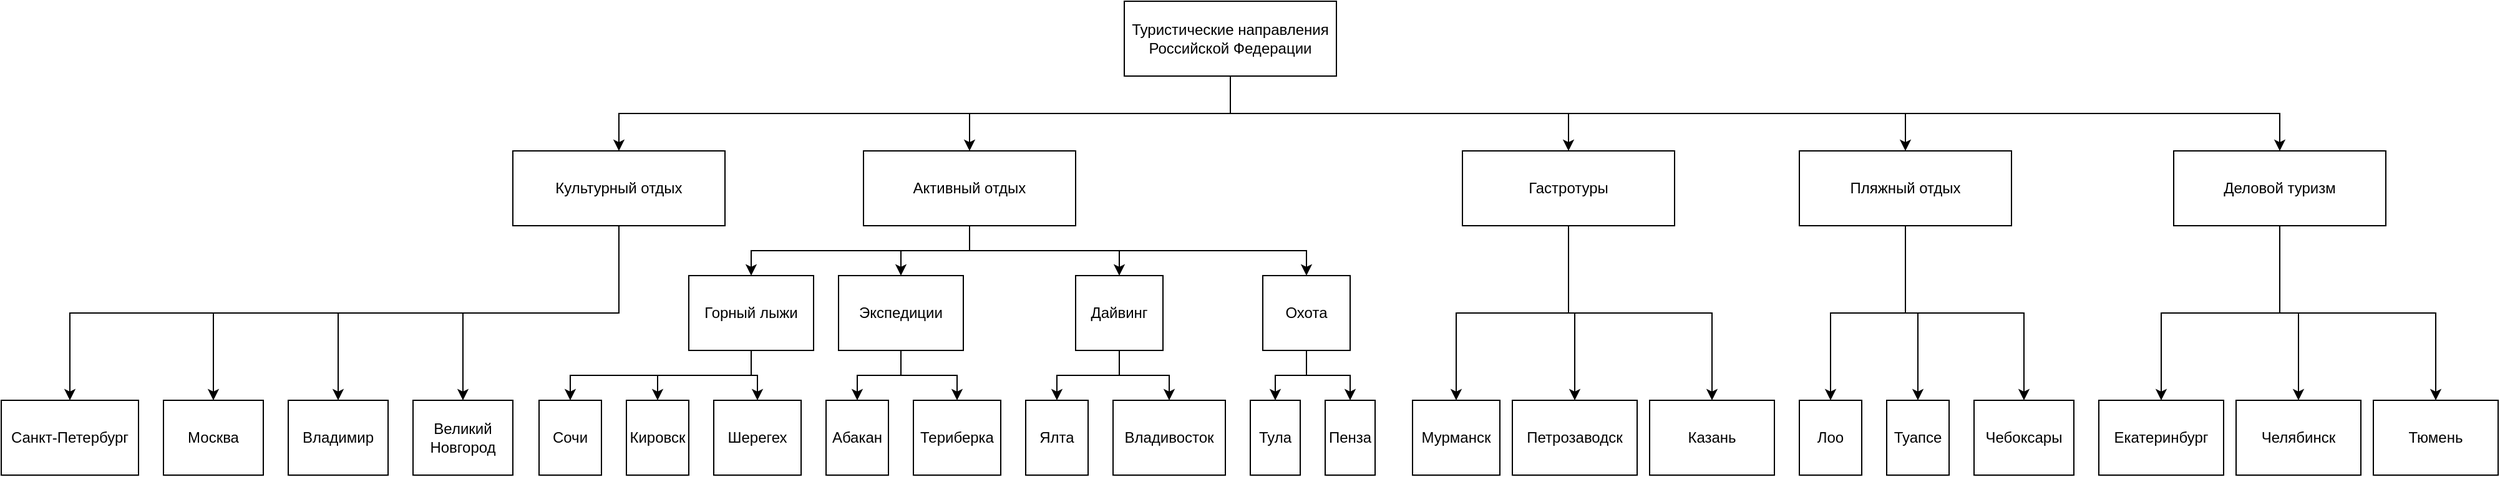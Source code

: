 <mxfile version="21.6.9" type="device">
  <diagram name="Страница — 1" id="IJhOoZugyUo7aDt-K7Np">
    <mxGraphModel dx="2341" dy="832" grid="1" gridSize="10" guides="1" tooltips="1" connect="1" arrows="1" fold="1" page="1" pageScale="1" pageWidth="827" pageHeight="1169" math="0" shadow="0">
      <root>
        <mxCell id="0" />
        <mxCell id="1" parent="0" />
        <mxCell id="2YnLCrKAYRM-TG9-m3k--9" style="edgeStyle=orthogonalEdgeStyle;rounded=0;orthogonalLoop=1;jettySize=auto;html=1;exitX=0.5;exitY=1;exitDx=0;exitDy=0;entryX=0.5;entryY=0;entryDx=0;entryDy=0;" edge="1" parent="1" source="2YnLCrKAYRM-TG9-m3k--2" target="2YnLCrKAYRM-TG9-m3k--7">
          <mxGeometry relative="1" as="geometry" />
        </mxCell>
        <mxCell id="2YnLCrKAYRM-TG9-m3k--11" style="edgeStyle=orthogonalEdgeStyle;rounded=0;orthogonalLoop=1;jettySize=auto;html=1;exitX=0.5;exitY=1;exitDx=0;exitDy=0;entryX=0.5;entryY=0;entryDx=0;entryDy=0;" edge="1" parent="1" source="2YnLCrKAYRM-TG9-m3k--2" target="2YnLCrKAYRM-TG9-m3k--4">
          <mxGeometry relative="1" as="geometry" />
        </mxCell>
        <mxCell id="2YnLCrKAYRM-TG9-m3k--12" style="edgeStyle=orthogonalEdgeStyle;rounded=0;orthogonalLoop=1;jettySize=auto;html=1;exitX=0.5;exitY=1;exitDx=0;exitDy=0;entryX=0.5;entryY=0;entryDx=0;entryDy=0;" edge="1" parent="1" source="2YnLCrKAYRM-TG9-m3k--2" target="2YnLCrKAYRM-TG9-m3k--5">
          <mxGeometry relative="1" as="geometry" />
        </mxCell>
        <mxCell id="2YnLCrKAYRM-TG9-m3k--13" style="edgeStyle=orthogonalEdgeStyle;rounded=0;orthogonalLoop=1;jettySize=auto;html=1;exitX=0.5;exitY=1;exitDx=0;exitDy=0;" edge="1" parent="1" source="2YnLCrKAYRM-TG9-m3k--2" target="2YnLCrKAYRM-TG9-m3k--6">
          <mxGeometry relative="1" as="geometry" />
        </mxCell>
        <mxCell id="2YnLCrKAYRM-TG9-m3k--14" style="edgeStyle=orthogonalEdgeStyle;rounded=0;orthogonalLoop=1;jettySize=auto;html=1;exitX=0.5;exitY=1;exitDx=0;exitDy=0;" edge="1" parent="1" source="2YnLCrKAYRM-TG9-m3k--2" target="2YnLCrKAYRM-TG9-m3k--8">
          <mxGeometry relative="1" as="geometry" />
        </mxCell>
        <mxCell id="2YnLCrKAYRM-TG9-m3k--2" value="Туристические направления Российской Федерации" style="rounded=0;whiteSpace=wrap;html=1;" vertex="1" parent="1">
          <mxGeometry x="329" y="40" width="170" height="60" as="geometry" />
        </mxCell>
        <mxCell id="2YnLCrKAYRM-TG9-m3k--33" style="edgeStyle=orthogonalEdgeStyle;rounded=0;orthogonalLoop=1;jettySize=auto;html=1;exitX=0.5;exitY=1;exitDx=0;exitDy=0;entryX=0.5;entryY=0;entryDx=0;entryDy=0;" edge="1" parent="1" source="2YnLCrKAYRM-TG9-m3k--3" target="2YnLCrKAYRM-TG9-m3k--30">
          <mxGeometry relative="1" as="geometry" />
        </mxCell>
        <mxCell id="2YnLCrKAYRM-TG9-m3k--34" style="edgeStyle=orthogonalEdgeStyle;rounded=0;orthogonalLoop=1;jettySize=auto;html=1;exitX=0.5;exitY=1;exitDx=0;exitDy=0;" edge="1" parent="1" source="2YnLCrKAYRM-TG9-m3k--3" target="2YnLCrKAYRM-TG9-m3k--31">
          <mxGeometry relative="1" as="geometry" />
        </mxCell>
        <mxCell id="2YnLCrKAYRM-TG9-m3k--35" style="edgeStyle=orthogonalEdgeStyle;rounded=0;orthogonalLoop=1;jettySize=auto;html=1;exitX=0.5;exitY=1;exitDx=0;exitDy=0;" edge="1" parent="1" source="2YnLCrKAYRM-TG9-m3k--3" target="2YnLCrKAYRM-TG9-m3k--32">
          <mxGeometry relative="1" as="geometry" />
        </mxCell>
        <mxCell id="2YnLCrKAYRM-TG9-m3k--3" value="Горный лыжи" style="rounded=0;whiteSpace=wrap;html=1;" vertex="1" parent="1">
          <mxGeometry x="-20" y="260" width="100" height="60" as="geometry" />
        </mxCell>
        <mxCell id="2YnLCrKAYRM-TG9-m3k--23" style="edgeStyle=orthogonalEdgeStyle;rounded=0;orthogonalLoop=1;jettySize=auto;html=1;exitX=0.5;exitY=1;exitDx=0;exitDy=0;entryX=0.5;entryY=0;entryDx=0;entryDy=0;" edge="1" parent="1" source="2YnLCrKAYRM-TG9-m3k--4" target="2YnLCrKAYRM-TG9-m3k--3">
          <mxGeometry relative="1" as="geometry" />
        </mxCell>
        <mxCell id="2YnLCrKAYRM-TG9-m3k--25" style="edgeStyle=orthogonalEdgeStyle;rounded=0;orthogonalLoop=1;jettySize=auto;html=1;exitX=0.5;exitY=1;exitDx=0;exitDy=0;entryX=0.5;entryY=0;entryDx=0;entryDy=0;" edge="1" parent="1" source="2YnLCrKAYRM-TG9-m3k--4" target="2YnLCrKAYRM-TG9-m3k--24">
          <mxGeometry relative="1" as="geometry" />
        </mxCell>
        <mxCell id="2YnLCrKAYRM-TG9-m3k--28" style="edgeStyle=orthogonalEdgeStyle;rounded=0;orthogonalLoop=1;jettySize=auto;html=1;exitX=0.5;exitY=1;exitDx=0;exitDy=0;entryX=0.5;entryY=0;entryDx=0;entryDy=0;" edge="1" parent="1" source="2YnLCrKAYRM-TG9-m3k--4" target="2YnLCrKAYRM-TG9-m3k--26">
          <mxGeometry relative="1" as="geometry" />
        </mxCell>
        <mxCell id="2YnLCrKAYRM-TG9-m3k--29" style="edgeStyle=orthogonalEdgeStyle;rounded=0;orthogonalLoop=1;jettySize=auto;html=1;exitX=0.5;exitY=1;exitDx=0;exitDy=0;entryX=0.5;entryY=0;entryDx=0;entryDy=0;" edge="1" parent="1" source="2YnLCrKAYRM-TG9-m3k--4" target="2YnLCrKAYRM-TG9-m3k--27">
          <mxGeometry relative="1" as="geometry" />
        </mxCell>
        <mxCell id="2YnLCrKAYRM-TG9-m3k--4" value="Активный отдых" style="rounded=0;whiteSpace=wrap;html=1;" vertex="1" parent="1">
          <mxGeometry x="120" y="160" width="170" height="60" as="geometry" />
        </mxCell>
        <mxCell id="2YnLCrKAYRM-TG9-m3k--51" style="edgeStyle=orthogonalEdgeStyle;rounded=0;orthogonalLoop=1;jettySize=auto;html=1;exitX=0.5;exitY=1;exitDx=0;exitDy=0;entryX=0.5;entryY=0;entryDx=0;entryDy=0;" edge="1" parent="1" source="2YnLCrKAYRM-TG9-m3k--5" target="2YnLCrKAYRM-TG9-m3k--48">
          <mxGeometry relative="1" as="geometry" />
        </mxCell>
        <mxCell id="2YnLCrKAYRM-TG9-m3k--52" style="edgeStyle=orthogonalEdgeStyle;rounded=0;orthogonalLoop=1;jettySize=auto;html=1;exitX=0.5;exitY=1;exitDx=0;exitDy=0;entryX=0.5;entryY=0;entryDx=0;entryDy=0;" edge="1" parent="1" source="2YnLCrKAYRM-TG9-m3k--5" target="2YnLCrKAYRM-TG9-m3k--49">
          <mxGeometry relative="1" as="geometry" />
        </mxCell>
        <mxCell id="2YnLCrKAYRM-TG9-m3k--53" style="edgeStyle=orthogonalEdgeStyle;rounded=0;orthogonalLoop=1;jettySize=auto;html=1;exitX=0.5;exitY=1;exitDx=0;exitDy=0;" edge="1" parent="1" source="2YnLCrKAYRM-TG9-m3k--5" target="2YnLCrKAYRM-TG9-m3k--50">
          <mxGeometry relative="1" as="geometry" />
        </mxCell>
        <mxCell id="2YnLCrKAYRM-TG9-m3k--5" value="Гастротуры" style="rounded=0;whiteSpace=wrap;html=1;" vertex="1" parent="1">
          <mxGeometry x="600" y="160" width="170" height="60" as="geometry" />
        </mxCell>
        <mxCell id="2YnLCrKAYRM-TG9-m3k--55" style="edgeStyle=orthogonalEdgeStyle;rounded=0;orthogonalLoop=1;jettySize=auto;html=1;exitX=0.5;exitY=1;exitDx=0;exitDy=0;entryX=0.5;entryY=0;entryDx=0;entryDy=0;" edge="1" parent="1" source="2YnLCrKAYRM-TG9-m3k--6" target="2YnLCrKAYRM-TG9-m3k--54">
          <mxGeometry relative="1" as="geometry" />
        </mxCell>
        <mxCell id="2YnLCrKAYRM-TG9-m3k--58" style="edgeStyle=orthogonalEdgeStyle;rounded=0;orthogonalLoop=1;jettySize=auto;html=1;exitX=0.5;exitY=1;exitDx=0;exitDy=0;" edge="1" parent="1" source="2YnLCrKAYRM-TG9-m3k--6" target="2YnLCrKAYRM-TG9-m3k--56">
          <mxGeometry relative="1" as="geometry" />
        </mxCell>
        <mxCell id="2YnLCrKAYRM-TG9-m3k--59" style="edgeStyle=orthogonalEdgeStyle;rounded=0;orthogonalLoop=1;jettySize=auto;html=1;exitX=0.5;exitY=1;exitDx=0;exitDy=0;entryX=0.5;entryY=0;entryDx=0;entryDy=0;" edge="1" parent="1" source="2YnLCrKAYRM-TG9-m3k--6" target="2YnLCrKAYRM-TG9-m3k--57">
          <mxGeometry relative="1" as="geometry" />
        </mxCell>
        <mxCell id="2YnLCrKAYRM-TG9-m3k--6" value="Пляжный отдых" style="rounded=0;whiteSpace=wrap;html=1;" vertex="1" parent="1">
          <mxGeometry x="870" y="160" width="170" height="60" as="geometry" />
        </mxCell>
        <mxCell id="2YnLCrKAYRM-TG9-m3k--19" style="edgeStyle=orthogonalEdgeStyle;rounded=0;orthogonalLoop=1;jettySize=auto;html=1;exitX=0.5;exitY=1;exitDx=0;exitDy=0;entryX=0.5;entryY=0;entryDx=0;entryDy=0;" edge="1" parent="1" source="2YnLCrKAYRM-TG9-m3k--7" target="2YnLCrKAYRM-TG9-m3k--15">
          <mxGeometry relative="1" as="geometry" />
        </mxCell>
        <mxCell id="2YnLCrKAYRM-TG9-m3k--20" style="edgeStyle=orthogonalEdgeStyle;rounded=0;orthogonalLoop=1;jettySize=auto;html=1;exitX=0.5;exitY=1;exitDx=0;exitDy=0;entryX=0.5;entryY=0;entryDx=0;entryDy=0;" edge="1" parent="1" source="2YnLCrKAYRM-TG9-m3k--7" target="2YnLCrKAYRM-TG9-m3k--16">
          <mxGeometry relative="1" as="geometry" />
        </mxCell>
        <mxCell id="2YnLCrKAYRM-TG9-m3k--21" style="edgeStyle=orthogonalEdgeStyle;rounded=0;orthogonalLoop=1;jettySize=auto;html=1;exitX=0.5;exitY=1;exitDx=0;exitDy=0;entryX=0.5;entryY=0;entryDx=0;entryDy=0;" edge="1" parent="1" source="2YnLCrKAYRM-TG9-m3k--7" target="2YnLCrKAYRM-TG9-m3k--17">
          <mxGeometry relative="1" as="geometry" />
        </mxCell>
        <mxCell id="2YnLCrKAYRM-TG9-m3k--22" style="edgeStyle=orthogonalEdgeStyle;rounded=0;orthogonalLoop=1;jettySize=auto;html=1;exitX=0.5;exitY=1;exitDx=0;exitDy=0;" edge="1" parent="1" source="2YnLCrKAYRM-TG9-m3k--7" target="2YnLCrKAYRM-TG9-m3k--18">
          <mxGeometry relative="1" as="geometry" />
        </mxCell>
        <mxCell id="2YnLCrKAYRM-TG9-m3k--7" value="Культурный отдых" style="rounded=0;whiteSpace=wrap;html=1;" vertex="1" parent="1">
          <mxGeometry x="-161" y="160" width="170" height="60" as="geometry" />
        </mxCell>
        <mxCell id="2YnLCrKAYRM-TG9-m3k--63" style="edgeStyle=orthogonalEdgeStyle;rounded=0;orthogonalLoop=1;jettySize=auto;html=1;exitX=0.5;exitY=1;exitDx=0;exitDy=0;entryX=0.5;entryY=0;entryDx=0;entryDy=0;" edge="1" parent="1" source="2YnLCrKAYRM-TG9-m3k--8" target="2YnLCrKAYRM-TG9-m3k--60">
          <mxGeometry relative="1" as="geometry" />
        </mxCell>
        <mxCell id="2YnLCrKAYRM-TG9-m3k--64" style="edgeStyle=orthogonalEdgeStyle;rounded=0;orthogonalLoop=1;jettySize=auto;html=1;exitX=0.5;exitY=1;exitDx=0;exitDy=0;entryX=0.5;entryY=0;entryDx=0;entryDy=0;" edge="1" parent="1" source="2YnLCrKAYRM-TG9-m3k--8" target="2YnLCrKAYRM-TG9-m3k--61">
          <mxGeometry relative="1" as="geometry" />
        </mxCell>
        <mxCell id="2YnLCrKAYRM-TG9-m3k--65" style="edgeStyle=orthogonalEdgeStyle;rounded=0;orthogonalLoop=1;jettySize=auto;html=1;exitX=0.5;exitY=1;exitDx=0;exitDy=0;entryX=0.5;entryY=0;entryDx=0;entryDy=0;" edge="1" parent="1" source="2YnLCrKAYRM-TG9-m3k--8" target="2YnLCrKAYRM-TG9-m3k--62">
          <mxGeometry relative="1" as="geometry" />
        </mxCell>
        <mxCell id="2YnLCrKAYRM-TG9-m3k--8" value="Деловой туризм" style="rounded=0;whiteSpace=wrap;html=1;" vertex="1" parent="1">
          <mxGeometry x="1170" y="160" width="170" height="60" as="geometry" />
        </mxCell>
        <mxCell id="2YnLCrKAYRM-TG9-m3k--15" value="Санкт-Петербург" style="rounded=0;whiteSpace=wrap;html=1;" vertex="1" parent="1">
          <mxGeometry x="-571" y="360" width="110" height="60" as="geometry" />
        </mxCell>
        <mxCell id="2YnLCrKAYRM-TG9-m3k--16" value="Москва" style="rounded=0;whiteSpace=wrap;html=1;" vertex="1" parent="1">
          <mxGeometry x="-441" y="360" width="80" height="60" as="geometry" />
        </mxCell>
        <mxCell id="2YnLCrKAYRM-TG9-m3k--17" value="Владимир" style="rounded=0;whiteSpace=wrap;html=1;" vertex="1" parent="1">
          <mxGeometry x="-341" y="360" width="80" height="60" as="geometry" />
        </mxCell>
        <mxCell id="2YnLCrKAYRM-TG9-m3k--18" value="Великий Новгород" style="rounded=0;whiteSpace=wrap;html=1;" vertex="1" parent="1">
          <mxGeometry x="-241" y="360" width="80" height="60" as="geometry" />
        </mxCell>
        <mxCell id="2YnLCrKAYRM-TG9-m3k--38" style="edgeStyle=orthogonalEdgeStyle;rounded=0;orthogonalLoop=1;jettySize=auto;html=1;exitX=0.5;exitY=1;exitDx=0;exitDy=0;entryX=0.5;entryY=0;entryDx=0;entryDy=0;" edge="1" parent="1" source="2YnLCrKAYRM-TG9-m3k--24" target="2YnLCrKAYRM-TG9-m3k--36">
          <mxGeometry relative="1" as="geometry" />
        </mxCell>
        <mxCell id="2YnLCrKAYRM-TG9-m3k--39" style="edgeStyle=orthogonalEdgeStyle;rounded=0;orthogonalLoop=1;jettySize=auto;html=1;exitX=0.5;exitY=1;exitDx=0;exitDy=0;" edge="1" parent="1" source="2YnLCrKAYRM-TG9-m3k--24" target="2YnLCrKAYRM-TG9-m3k--37">
          <mxGeometry relative="1" as="geometry" />
        </mxCell>
        <mxCell id="2YnLCrKAYRM-TG9-m3k--24" value="Экспедиции" style="rounded=0;whiteSpace=wrap;html=1;" vertex="1" parent="1">
          <mxGeometry x="100" y="260" width="100" height="60" as="geometry" />
        </mxCell>
        <mxCell id="2YnLCrKAYRM-TG9-m3k--41" style="edgeStyle=orthogonalEdgeStyle;rounded=0;orthogonalLoop=1;jettySize=auto;html=1;exitX=0.5;exitY=1;exitDx=0;exitDy=0;entryX=0.5;entryY=0;entryDx=0;entryDy=0;" edge="1" parent="1" source="2YnLCrKAYRM-TG9-m3k--26" target="2YnLCrKAYRM-TG9-m3k--40">
          <mxGeometry relative="1" as="geometry" />
        </mxCell>
        <mxCell id="2YnLCrKAYRM-TG9-m3k--43" style="edgeStyle=orthogonalEdgeStyle;rounded=0;orthogonalLoop=1;jettySize=auto;html=1;exitX=0.5;exitY=1;exitDx=0;exitDy=0;entryX=0.5;entryY=0;entryDx=0;entryDy=0;" edge="1" parent="1" source="2YnLCrKAYRM-TG9-m3k--26" target="2YnLCrKAYRM-TG9-m3k--42">
          <mxGeometry relative="1" as="geometry" />
        </mxCell>
        <mxCell id="2YnLCrKAYRM-TG9-m3k--26" value="Дайвинг" style="rounded=0;whiteSpace=wrap;html=1;" vertex="1" parent="1">
          <mxGeometry x="290" y="260" width="70" height="60" as="geometry" />
        </mxCell>
        <mxCell id="2YnLCrKAYRM-TG9-m3k--46" style="edgeStyle=orthogonalEdgeStyle;rounded=0;orthogonalLoop=1;jettySize=auto;html=1;exitX=0.5;exitY=1;exitDx=0;exitDy=0;entryX=0.5;entryY=0;entryDx=0;entryDy=0;" edge="1" parent="1" source="2YnLCrKAYRM-TG9-m3k--27" target="2YnLCrKAYRM-TG9-m3k--44">
          <mxGeometry relative="1" as="geometry" />
        </mxCell>
        <mxCell id="2YnLCrKAYRM-TG9-m3k--47" style="edgeStyle=orthogonalEdgeStyle;rounded=0;orthogonalLoop=1;jettySize=auto;html=1;exitX=0.5;exitY=1;exitDx=0;exitDy=0;entryX=0.5;entryY=0;entryDx=0;entryDy=0;" edge="1" parent="1" source="2YnLCrKAYRM-TG9-m3k--27" target="2YnLCrKAYRM-TG9-m3k--45">
          <mxGeometry relative="1" as="geometry" />
        </mxCell>
        <mxCell id="2YnLCrKAYRM-TG9-m3k--27" value="Охота" style="rounded=0;whiteSpace=wrap;html=1;" vertex="1" parent="1">
          <mxGeometry x="440" y="260" width="70" height="60" as="geometry" />
        </mxCell>
        <mxCell id="2YnLCrKAYRM-TG9-m3k--30" value="Сочи" style="rounded=0;whiteSpace=wrap;html=1;" vertex="1" parent="1">
          <mxGeometry x="-140" y="360" width="50" height="60" as="geometry" />
        </mxCell>
        <mxCell id="2YnLCrKAYRM-TG9-m3k--31" value="Кировск" style="rounded=0;whiteSpace=wrap;html=1;" vertex="1" parent="1">
          <mxGeometry x="-70" y="360" width="50" height="60" as="geometry" />
        </mxCell>
        <mxCell id="2YnLCrKAYRM-TG9-m3k--32" value="Шерегех" style="rounded=0;whiteSpace=wrap;html=1;" vertex="1" parent="1">
          <mxGeometry y="360" width="70" height="60" as="geometry" />
        </mxCell>
        <mxCell id="2YnLCrKAYRM-TG9-m3k--36" value="Абакан" style="rounded=0;whiteSpace=wrap;html=1;" vertex="1" parent="1">
          <mxGeometry x="90" y="360" width="50" height="60" as="geometry" />
        </mxCell>
        <mxCell id="2YnLCrKAYRM-TG9-m3k--37" value="Териберка" style="rounded=0;whiteSpace=wrap;html=1;" vertex="1" parent="1">
          <mxGeometry x="160" y="360" width="70" height="60" as="geometry" />
        </mxCell>
        <mxCell id="2YnLCrKAYRM-TG9-m3k--40" value="Ялта" style="rounded=0;whiteSpace=wrap;html=1;" vertex="1" parent="1">
          <mxGeometry x="250" y="360" width="50" height="60" as="geometry" />
        </mxCell>
        <mxCell id="2YnLCrKAYRM-TG9-m3k--42" value="Владивосток" style="rounded=0;whiteSpace=wrap;html=1;" vertex="1" parent="1">
          <mxGeometry x="320" y="360" width="90" height="60" as="geometry" />
        </mxCell>
        <mxCell id="2YnLCrKAYRM-TG9-m3k--44" value="Тула" style="rounded=0;whiteSpace=wrap;html=1;" vertex="1" parent="1">
          <mxGeometry x="430" y="360" width="40" height="60" as="geometry" />
        </mxCell>
        <mxCell id="2YnLCrKAYRM-TG9-m3k--45" value="Пенза" style="rounded=0;whiteSpace=wrap;html=1;" vertex="1" parent="1">
          <mxGeometry x="490" y="360" width="40" height="60" as="geometry" />
        </mxCell>
        <mxCell id="2YnLCrKAYRM-TG9-m3k--48" value="Мурманск" style="rounded=0;whiteSpace=wrap;html=1;" vertex="1" parent="1">
          <mxGeometry x="560" y="360" width="70" height="60" as="geometry" />
        </mxCell>
        <mxCell id="2YnLCrKAYRM-TG9-m3k--49" value="Петрозаводск" style="rounded=0;whiteSpace=wrap;html=1;" vertex="1" parent="1">
          <mxGeometry x="640" y="360" width="100" height="60" as="geometry" />
        </mxCell>
        <mxCell id="2YnLCrKAYRM-TG9-m3k--50" value="Казань" style="rounded=0;whiteSpace=wrap;html=1;" vertex="1" parent="1">
          <mxGeometry x="750" y="360" width="100" height="60" as="geometry" />
        </mxCell>
        <mxCell id="2YnLCrKAYRM-TG9-m3k--54" value="Лоо" style="rounded=0;whiteSpace=wrap;html=1;" vertex="1" parent="1">
          <mxGeometry x="870" y="360" width="50" height="60" as="geometry" />
        </mxCell>
        <mxCell id="2YnLCrKAYRM-TG9-m3k--56" value="Туапсе" style="rounded=0;whiteSpace=wrap;html=1;" vertex="1" parent="1">
          <mxGeometry x="940" y="360" width="50" height="60" as="geometry" />
        </mxCell>
        <mxCell id="2YnLCrKAYRM-TG9-m3k--57" value="Чебоксары" style="rounded=0;whiteSpace=wrap;html=1;" vertex="1" parent="1">
          <mxGeometry x="1010" y="360" width="80" height="60" as="geometry" />
        </mxCell>
        <mxCell id="2YnLCrKAYRM-TG9-m3k--60" value="Екатеринбург" style="rounded=0;whiteSpace=wrap;html=1;" vertex="1" parent="1">
          <mxGeometry x="1110" y="360" width="100" height="60" as="geometry" />
        </mxCell>
        <mxCell id="2YnLCrKAYRM-TG9-m3k--61" value="Челябинск" style="rounded=0;whiteSpace=wrap;html=1;" vertex="1" parent="1">
          <mxGeometry x="1220" y="360" width="100" height="60" as="geometry" />
        </mxCell>
        <mxCell id="2YnLCrKAYRM-TG9-m3k--62" value="Тюмень" style="rounded=0;whiteSpace=wrap;html=1;" vertex="1" parent="1">
          <mxGeometry x="1330" y="360" width="100" height="60" as="geometry" />
        </mxCell>
      </root>
    </mxGraphModel>
  </diagram>
</mxfile>
